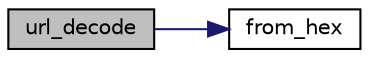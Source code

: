 digraph G
{
  edge [fontname="Helvetica",fontsize="10",labelfontname="Helvetica",labelfontsize="10"];
  node [fontname="Helvetica",fontsize="10",shape=record];
  rankdir=LR;
  Node1 [label="url_decode",height=0.2,width=0.4,color="black", fillcolor="grey75", style="filled" fontcolor="black"];
  Node1 -> Node2 [color="midnightblue",fontsize="10",style="solid"];
  Node2 [label="from_hex",height=0.2,width=0.4,color="black", fillcolor="white", style="filled",URL="$_e_s_a_p_i_c_auxiliary_functions_8c.html#a808bcf33a4b41b04fc0bc6a5f5813973",tooltip="Converts a hex character to its integer value."];
}
